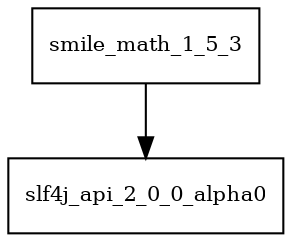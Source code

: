 digraph smile_math_1_5_3_dependencies {
  node [shape = box, fontsize=10.0];
  smile_math_1_5_3 -> slf4j_api_2_0_0_alpha0;
}
